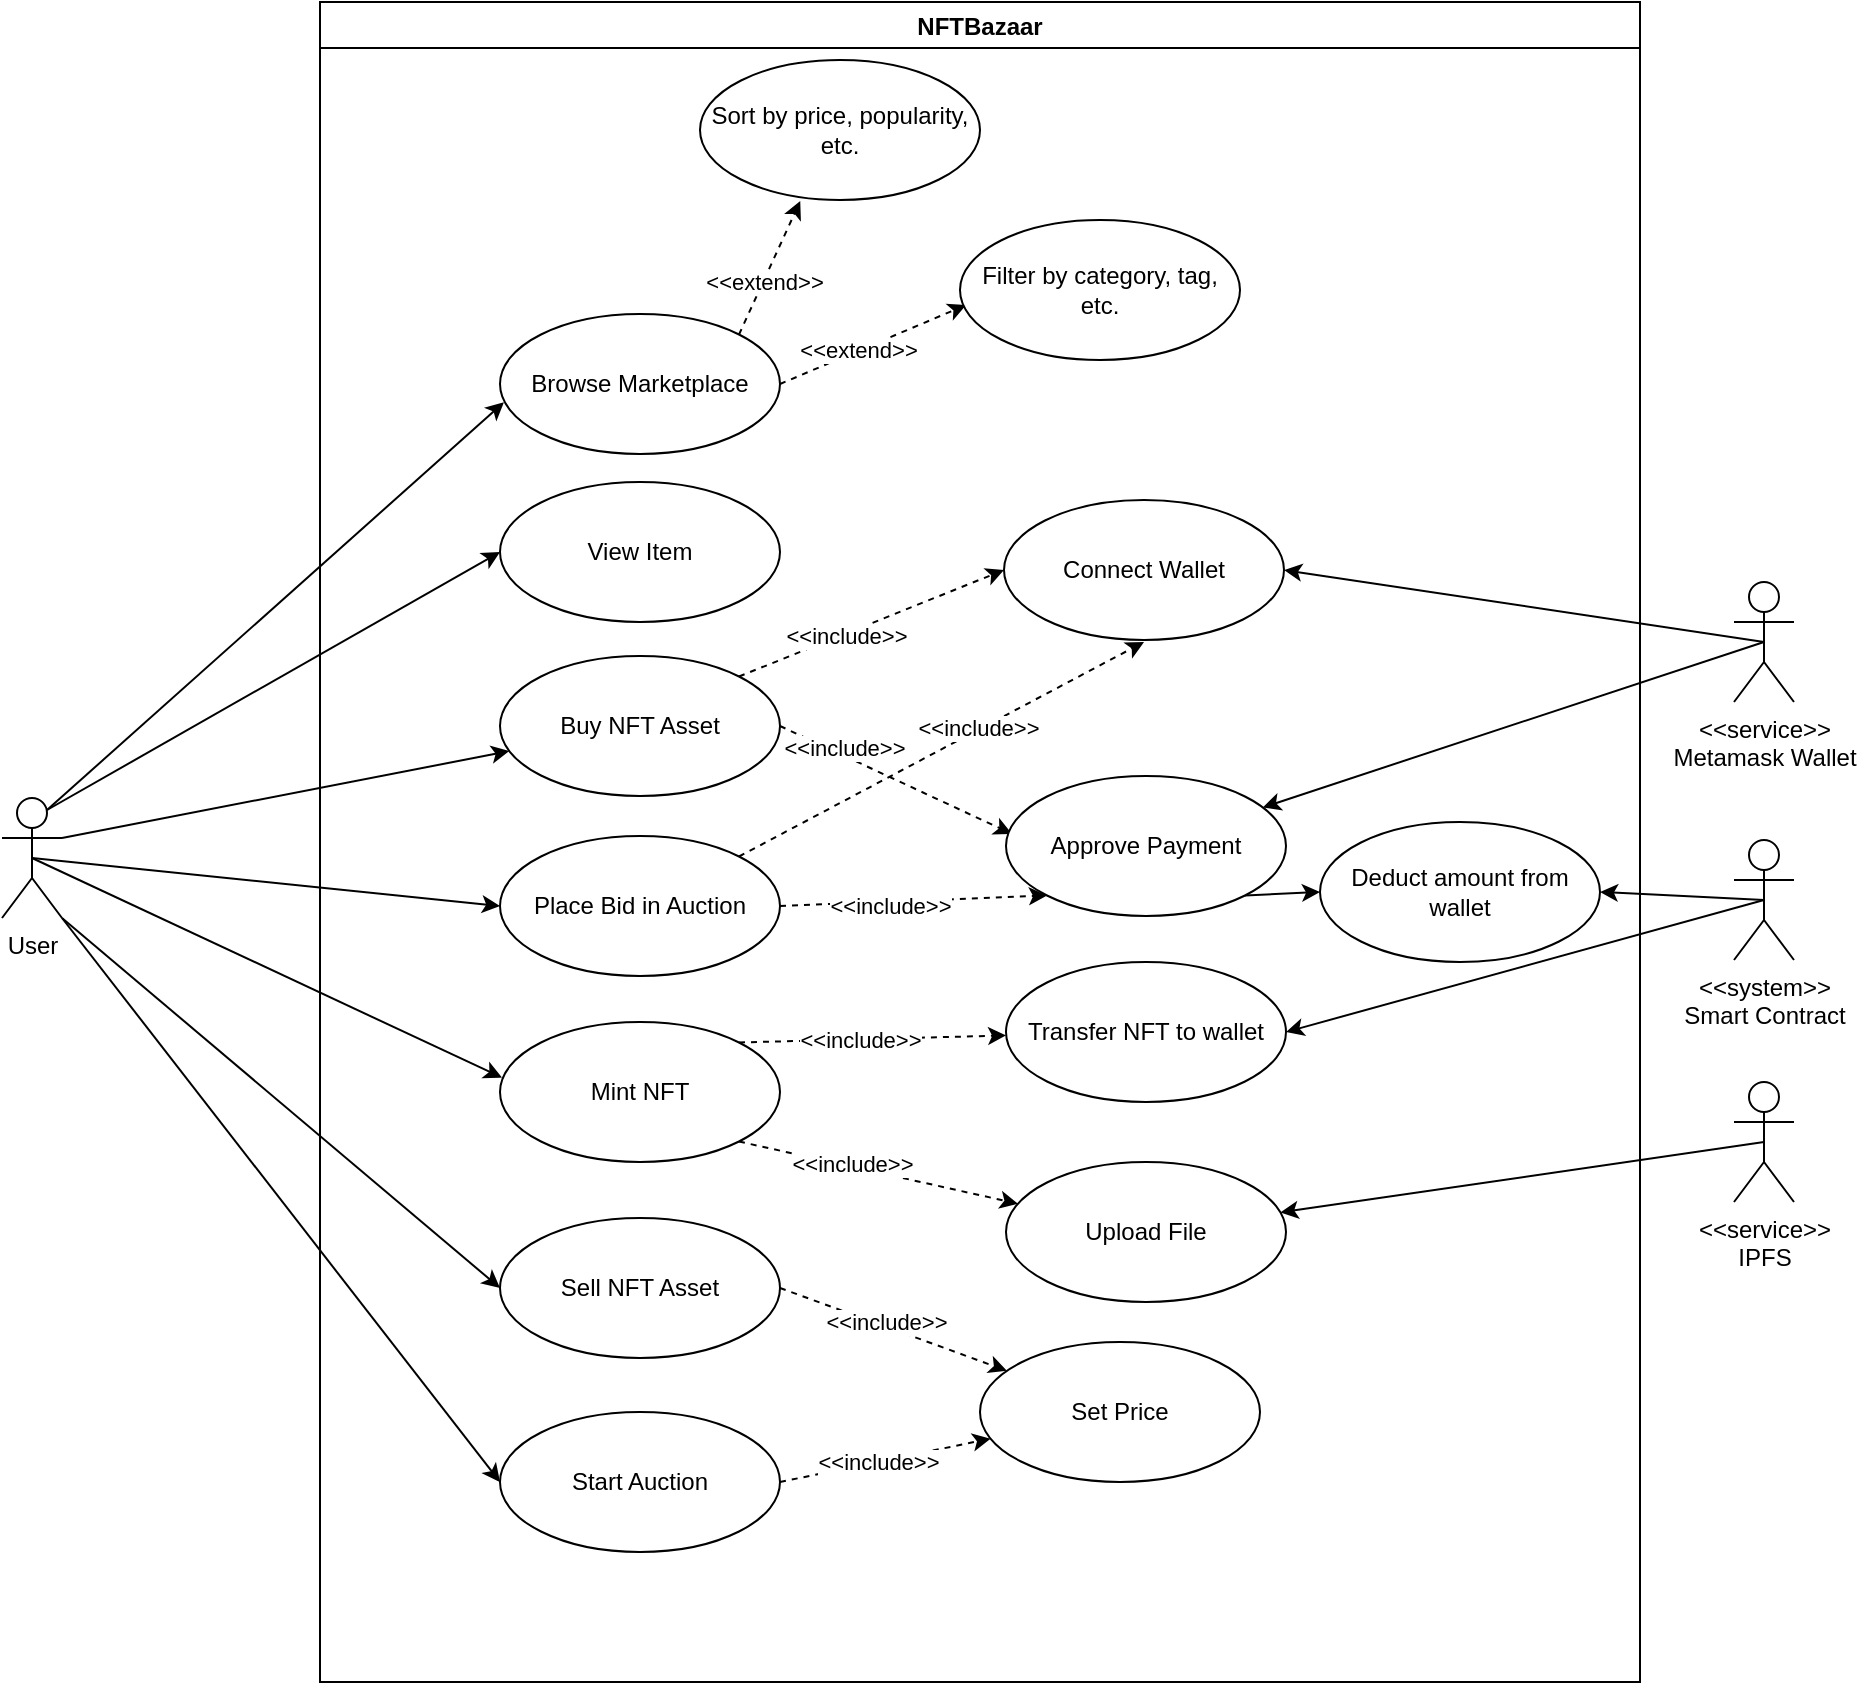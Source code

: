 <mxfile version="15.9.4" type="device"><diagram id="ZUVJdtW7D6BRaSPATXSW" name="Page-1"><mxGraphModel dx="944" dy="1666" grid="1" gridSize="10" guides="1" tooltips="1" connect="1" arrows="1" fold="1" page="1" pageScale="1" pageWidth="827" pageHeight="1169" math="0" shadow="0"><root><mxCell id="0"/><mxCell id="1" parent="0"/><mxCell id="5RRh2Slso_PDUm5_Fw-O-13" style="edgeStyle=none;rounded=0;orthogonalLoop=1;jettySize=auto;html=1;exitX=0.75;exitY=0.1;exitDx=0;exitDy=0;exitPerimeter=0;entryX=0.014;entryY=0.631;entryDx=0;entryDy=0;entryPerimeter=0;" edge="1" parent="1" source="5RRh2Slso_PDUm5_Fw-O-2" target="5RRh2Slso_PDUm5_Fw-O-6"><mxGeometry relative="1" as="geometry"/></mxCell><mxCell id="5RRh2Slso_PDUm5_Fw-O-14" style="edgeStyle=none;rounded=0;orthogonalLoop=1;jettySize=auto;html=1;exitX=1;exitY=0.333;exitDx=0;exitDy=0;exitPerimeter=0;" edge="1" parent="1" source="5RRh2Slso_PDUm5_Fw-O-2" target="5RRh2Slso_PDUm5_Fw-O-9"><mxGeometry relative="1" as="geometry"/></mxCell><mxCell id="5RRh2Slso_PDUm5_Fw-O-15" style="edgeStyle=none;rounded=0;orthogonalLoop=1;jettySize=auto;html=1;exitX=0.5;exitY=0.5;exitDx=0;exitDy=0;exitPerimeter=0;entryX=0;entryY=0.5;entryDx=0;entryDy=0;" edge="1" parent="1" source="5RRh2Slso_PDUm5_Fw-O-2" target="5RRh2Slso_PDUm5_Fw-O-10"><mxGeometry relative="1" as="geometry"/></mxCell><mxCell id="5RRh2Slso_PDUm5_Fw-O-40" style="edgeStyle=none;rounded=0;orthogonalLoop=1;jettySize=auto;html=1;exitX=0.75;exitY=0.1;exitDx=0;exitDy=0;exitPerimeter=0;entryX=0;entryY=0.5;entryDx=0;entryDy=0;" edge="1" parent="1" source="5RRh2Slso_PDUm5_Fw-O-2" target="5RRh2Slso_PDUm5_Fw-O-39"><mxGeometry relative="1" as="geometry"/></mxCell><mxCell id="5RRh2Slso_PDUm5_Fw-O-47" style="edgeStyle=none;rounded=0;orthogonalLoop=1;jettySize=auto;html=1;exitX=0.5;exitY=0.5;exitDx=0;exitDy=0;exitPerimeter=0;entryX=0.007;entryY=0.397;entryDx=0;entryDy=0;entryPerimeter=0;" edge="1" parent="1" source="5RRh2Slso_PDUm5_Fw-O-2" target="5RRh2Slso_PDUm5_Fw-O-46"><mxGeometry relative="1" as="geometry"/></mxCell><mxCell id="5RRh2Slso_PDUm5_Fw-O-48" style="edgeStyle=none;rounded=0;orthogonalLoop=1;jettySize=auto;html=1;exitX=1;exitY=1;exitDx=0;exitDy=0;exitPerimeter=0;entryX=0;entryY=0.5;entryDx=0;entryDy=0;" edge="1" parent="1" source="5RRh2Slso_PDUm5_Fw-O-2" target="5RRh2Slso_PDUm5_Fw-O-11"><mxGeometry relative="1" as="geometry"/></mxCell><mxCell id="5RRh2Slso_PDUm5_Fw-O-62" style="edgeStyle=none;rounded=0;orthogonalLoop=1;jettySize=auto;html=1;exitX=1;exitY=1;exitDx=0;exitDy=0;exitPerimeter=0;entryX=0;entryY=0.5;entryDx=0;entryDy=0;" edge="1" parent="1" source="5RRh2Slso_PDUm5_Fw-O-2" target="5RRh2Slso_PDUm5_Fw-O-59"><mxGeometry relative="1" as="geometry"/></mxCell><mxCell id="5RRh2Slso_PDUm5_Fw-O-2" value="User" style="shape=umlActor;verticalLabelPosition=bottom;verticalAlign=top;html=1;outlineConnect=0;" vertex="1" parent="1"><mxGeometry x="121" y="278" width="30" height="60" as="geometry"/></mxCell><mxCell id="5RRh2Slso_PDUm5_Fw-O-3" value="NFTBazaar" style="swimlane;" vertex="1" parent="1"><mxGeometry x="280" y="-120" width="660" height="840" as="geometry"/></mxCell><mxCell id="5RRh2Slso_PDUm5_Fw-O-31" style="edgeStyle=none;rounded=0;orthogonalLoop=1;jettySize=auto;html=1;exitX=1;exitY=0;exitDx=0;exitDy=0;entryX=0.358;entryY=1.008;entryDx=0;entryDy=0;entryPerimeter=0;dashed=1;" edge="1" parent="5RRh2Slso_PDUm5_Fw-O-3" source="5RRh2Slso_PDUm5_Fw-O-6" target="5RRh2Slso_PDUm5_Fw-O-29"><mxGeometry relative="1" as="geometry"/></mxCell><mxCell id="5RRh2Slso_PDUm5_Fw-O-32" value="&amp;lt;&amp;lt;extend&amp;gt;&amp;gt;" style="edgeLabel;html=1;align=center;verticalAlign=middle;resizable=0;points=[];" vertex="1" connectable="0" parent="5RRh2Slso_PDUm5_Fw-O-31"><mxGeometry x="-0.194" relative="1" as="geometry"><mxPoint as="offset"/></mxGeometry></mxCell><mxCell id="5RRh2Slso_PDUm5_Fw-O-33" style="edgeStyle=none;rounded=0;orthogonalLoop=1;jettySize=auto;html=1;exitX=1;exitY=0.5;exitDx=0;exitDy=0;entryX=0.022;entryY=0.607;entryDx=0;entryDy=0;entryPerimeter=0;dashed=1;" edge="1" parent="5RRh2Slso_PDUm5_Fw-O-3" source="5RRh2Slso_PDUm5_Fw-O-6" target="5RRh2Slso_PDUm5_Fw-O-30"><mxGeometry relative="1" as="geometry"/></mxCell><mxCell id="5RRh2Slso_PDUm5_Fw-O-34" value="&amp;lt;&amp;lt;extend&amp;gt;&amp;gt;" style="edgeLabel;html=1;align=center;verticalAlign=middle;resizable=0;points=[];" vertex="1" connectable="0" parent="5RRh2Slso_PDUm5_Fw-O-33"><mxGeometry x="-0.161" y="1" relative="1" as="geometry"><mxPoint as="offset"/></mxGeometry></mxCell><mxCell id="5RRh2Slso_PDUm5_Fw-O-6" value="Browse Marketplace" style="ellipse;whiteSpace=wrap;html=1;" vertex="1" parent="5RRh2Slso_PDUm5_Fw-O-3"><mxGeometry x="90" y="156" width="140" height="70" as="geometry"/></mxCell><mxCell id="5RRh2Slso_PDUm5_Fw-O-21" style="edgeStyle=none;rounded=0;orthogonalLoop=1;jettySize=auto;html=1;exitX=1;exitY=0.5;exitDx=0;exitDy=0;entryX=0.021;entryY=0.413;entryDx=0;entryDy=0;entryPerimeter=0;dashed=1;" edge="1" parent="5RRh2Slso_PDUm5_Fw-O-3" target="5RRh2Slso_PDUm5_Fw-O-20"><mxGeometry relative="1" as="geometry"><mxPoint x="230.0" y="362" as="sourcePoint"/><mxPoint x="319.94" y="407.02" as="targetPoint"/></mxGeometry></mxCell><mxCell id="5RRh2Slso_PDUm5_Fw-O-22" value="&amp;lt;&amp;lt;include&amp;gt;&amp;gt;" style="edgeLabel;html=1;align=center;verticalAlign=middle;resizable=0;points=[];" vertex="1" connectable="0" parent="5RRh2Slso_PDUm5_Fw-O-21"><mxGeometry x="-0.181" relative="1" as="geometry"><mxPoint x="-16" y="-11" as="offset"/></mxGeometry></mxCell><mxCell id="5RRh2Slso_PDUm5_Fw-O-26" style="edgeStyle=none;rounded=0;orthogonalLoop=1;jettySize=auto;html=1;exitX=1;exitY=0;exitDx=0;exitDy=0;entryX=0;entryY=0.5;entryDx=0;entryDy=0;dashed=1;" edge="1" parent="5RRh2Slso_PDUm5_Fw-O-3" source="5RRh2Slso_PDUm5_Fw-O-9" target="5RRh2Slso_PDUm5_Fw-O-25"><mxGeometry relative="1" as="geometry"/></mxCell><mxCell id="5RRh2Slso_PDUm5_Fw-O-28" value="&amp;lt;&amp;lt;include&amp;gt;&amp;gt;" style="edgeLabel;html=1;align=center;verticalAlign=middle;resizable=0;points=[];" vertex="1" connectable="0" parent="5RRh2Slso_PDUm5_Fw-O-26"><mxGeometry x="-0.192" y="-1" relative="1" as="geometry"><mxPoint as="offset"/></mxGeometry></mxCell><mxCell id="5RRh2Slso_PDUm5_Fw-O-9" value="Buy NFT Asset" style="ellipse;whiteSpace=wrap;html=1;" vertex="1" parent="5RRh2Slso_PDUm5_Fw-O-3"><mxGeometry x="90" y="327" width="140" height="70" as="geometry"/></mxCell><mxCell id="5RRh2Slso_PDUm5_Fw-O-42" style="edgeStyle=none;rounded=0;orthogonalLoop=1;jettySize=auto;html=1;exitX=1;exitY=0;exitDx=0;exitDy=0;dashed=1;" edge="1" parent="5RRh2Slso_PDUm5_Fw-O-3" source="5RRh2Slso_PDUm5_Fw-O-10"><mxGeometry relative="1" as="geometry"><mxPoint x="412" y="320" as="targetPoint"/></mxGeometry></mxCell><mxCell id="5RRh2Slso_PDUm5_Fw-O-43" value="&amp;lt;&amp;lt;include&amp;gt;&amp;gt;" style="edgeLabel;html=1;align=center;verticalAlign=middle;resizable=0;points=[];" vertex="1" connectable="0" parent="5RRh2Slso_PDUm5_Fw-O-42"><mxGeometry x="0.184" y="1" relative="1" as="geometry"><mxPoint as="offset"/></mxGeometry></mxCell><mxCell id="5RRh2Slso_PDUm5_Fw-O-44" style="edgeStyle=none;rounded=0;orthogonalLoop=1;jettySize=auto;html=1;exitX=1;exitY=0.5;exitDx=0;exitDy=0;entryX=0;entryY=1;entryDx=0;entryDy=0;dashed=1;" edge="1" parent="5RRh2Slso_PDUm5_Fw-O-3" source="5RRh2Slso_PDUm5_Fw-O-10" target="5RRh2Slso_PDUm5_Fw-O-20"><mxGeometry relative="1" as="geometry"/></mxCell><mxCell id="5RRh2Slso_PDUm5_Fw-O-45" value="&amp;lt;&amp;lt;include&amp;gt;&amp;gt;" style="edgeLabel;html=1;align=center;verticalAlign=middle;resizable=0;points=[];" vertex="1" connectable="0" parent="5RRh2Slso_PDUm5_Fw-O-44"><mxGeometry x="-0.18" y="-2" relative="1" as="geometry"><mxPoint as="offset"/></mxGeometry></mxCell><mxCell id="5RRh2Slso_PDUm5_Fw-O-10" value="Place Bid in Auction" style="ellipse;whiteSpace=wrap;html=1;" vertex="1" parent="5RRh2Slso_PDUm5_Fw-O-3"><mxGeometry x="90" y="417" width="140" height="70" as="geometry"/></mxCell><mxCell id="5RRh2Slso_PDUm5_Fw-O-67" style="edgeStyle=none;rounded=0;orthogonalLoop=1;jettySize=auto;html=1;exitX=1;exitY=0.5;exitDx=0;exitDy=0;dashed=1;" edge="1" parent="5RRh2Slso_PDUm5_Fw-O-3" source="5RRh2Slso_PDUm5_Fw-O-11" target="5RRh2Slso_PDUm5_Fw-O-66"><mxGeometry relative="1" as="geometry"/></mxCell><mxCell id="5RRh2Slso_PDUm5_Fw-O-69" value="&amp;lt;&amp;lt;include&amp;gt;&amp;gt;" style="edgeLabel;html=1;align=center;verticalAlign=middle;resizable=0;points=[];" vertex="1" connectable="0" parent="5RRh2Slso_PDUm5_Fw-O-67"><mxGeometry x="-0.316" y="-1" relative="1" as="geometry"><mxPoint x="14" y="2" as="offset"/></mxGeometry></mxCell><mxCell id="5RRh2Slso_PDUm5_Fw-O-11" value="Sell NFT Asset" style="ellipse;whiteSpace=wrap;html=1;" vertex="1" parent="5RRh2Slso_PDUm5_Fw-O-3"><mxGeometry x="90" y="608" width="140" height="70" as="geometry"/></mxCell><mxCell id="5RRh2Slso_PDUm5_Fw-O-64" style="edgeStyle=none;rounded=0;orthogonalLoop=1;jettySize=auto;html=1;exitX=1;exitY=1;exitDx=0;exitDy=0;entryX=0;entryY=0.5;entryDx=0;entryDy=0;" edge="1" parent="5RRh2Slso_PDUm5_Fw-O-3" source="5RRh2Slso_PDUm5_Fw-O-20" target="5RRh2Slso_PDUm5_Fw-O-63"><mxGeometry relative="1" as="geometry"/></mxCell><mxCell id="5RRh2Slso_PDUm5_Fw-O-20" value="Approve Payment" style="ellipse;whiteSpace=wrap;html=1;" vertex="1" parent="5RRh2Slso_PDUm5_Fw-O-3"><mxGeometry x="343" y="387" width="140" height="70" as="geometry"/></mxCell><mxCell id="5RRh2Slso_PDUm5_Fw-O-25" value="Connect Wallet" style="ellipse;whiteSpace=wrap;html=1;" vertex="1" parent="5RRh2Slso_PDUm5_Fw-O-3"><mxGeometry x="342" y="249" width="140" height="70" as="geometry"/></mxCell><mxCell id="5RRh2Slso_PDUm5_Fw-O-29" value="Sort by price, popularity, etc." style="ellipse;whiteSpace=wrap;html=1;" vertex="1" parent="5RRh2Slso_PDUm5_Fw-O-3"><mxGeometry x="190" y="29" width="140" height="70" as="geometry"/></mxCell><mxCell id="5RRh2Slso_PDUm5_Fw-O-30" value="Filter by category, tag, etc." style="ellipse;whiteSpace=wrap;html=1;" vertex="1" parent="5RRh2Slso_PDUm5_Fw-O-3"><mxGeometry x="320" y="109" width="140" height="70" as="geometry"/></mxCell><mxCell id="5RRh2Slso_PDUm5_Fw-O-39" value="View Item" style="ellipse;whiteSpace=wrap;html=1;" vertex="1" parent="5RRh2Slso_PDUm5_Fw-O-3"><mxGeometry x="90" y="240" width="140" height="70" as="geometry"/></mxCell><mxCell id="5RRh2Slso_PDUm5_Fw-O-52" style="edgeStyle=none;rounded=0;orthogonalLoop=1;jettySize=auto;html=1;exitX=1;exitY=0;exitDx=0;exitDy=0;dashed=1;" edge="1" parent="5RRh2Slso_PDUm5_Fw-O-3" source="5RRh2Slso_PDUm5_Fw-O-46" target="5RRh2Slso_PDUm5_Fw-O-49"><mxGeometry relative="1" as="geometry"/></mxCell><mxCell id="5RRh2Slso_PDUm5_Fw-O-53" value="&amp;lt;&amp;lt;include&amp;gt;&amp;gt;" style="edgeLabel;html=1;align=center;verticalAlign=middle;resizable=0;points=[];" vertex="1" connectable="0" parent="5RRh2Slso_PDUm5_Fw-O-52"><mxGeometry x="-0.278" y="-2" relative="1" as="geometry"><mxPoint x="12" y="-2" as="offset"/></mxGeometry></mxCell><mxCell id="5RRh2Slso_PDUm5_Fw-O-55" style="edgeStyle=none;rounded=0;orthogonalLoop=1;jettySize=auto;html=1;exitX=1;exitY=1;exitDx=0;exitDy=0;dashed=1;" edge="1" parent="5RRh2Slso_PDUm5_Fw-O-3" source="5RRh2Slso_PDUm5_Fw-O-46" target="5RRh2Slso_PDUm5_Fw-O-54"><mxGeometry relative="1" as="geometry"/></mxCell><mxCell id="5RRh2Slso_PDUm5_Fw-O-57" value="&amp;lt;&amp;lt;include&amp;gt;&amp;gt;" style="edgeLabel;html=1;align=center;verticalAlign=middle;resizable=0;points=[];" vertex="1" connectable="0" parent="5RRh2Slso_PDUm5_Fw-O-55"><mxGeometry x="-0.196" y="2" relative="1" as="geometry"><mxPoint as="offset"/></mxGeometry></mxCell><mxCell id="5RRh2Slso_PDUm5_Fw-O-46" value="Mint NFT" style="ellipse;whiteSpace=wrap;html=1;" vertex="1" parent="5RRh2Slso_PDUm5_Fw-O-3"><mxGeometry x="90" y="510" width="140" height="70" as="geometry"/></mxCell><mxCell id="5RRh2Slso_PDUm5_Fw-O-49" value="Transfer NFT to wallet" style="ellipse;whiteSpace=wrap;html=1;" vertex="1" parent="5RRh2Slso_PDUm5_Fw-O-3"><mxGeometry x="343" y="480" width="140" height="70" as="geometry"/></mxCell><mxCell id="5RRh2Slso_PDUm5_Fw-O-54" value="Upload File" style="ellipse;whiteSpace=wrap;html=1;" vertex="1" parent="5RRh2Slso_PDUm5_Fw-O-3"><mxGeometry x="343" y="580" width="140" height="70" as="geometry"/></mxCell><mxCell id="5RRh2Slso_PDUm5_Fw-O-68" style="edgeStyle=none;rounded=0;orthogonalLoop=1;jettySize=auto;html=1;exitX=1;exitY=0.5;exitDx=0;exitDy=0;dashed=1;" edge="1" parent="5RRh2Slso_PDUm5_Fw-O-3" source="5RRh2Slso_PDUm5_Fw-O-59" target="5RRh2Slso_PDUm5_Fw-O-66"><mxGeometry relative="1" as="geometry"/></mxCell><mxCell id="5RRh2Slso_PDUm5_Fw-O-70" value="&amp;lt;&amp;lt;include&amp;gt;&amp;gt;" style="edgeLabel;html=1;align=center;verticalAlign=middle;resizable=0;points=[];" vertex="1" connectable="0" parent="5RRh2Slso_PDUm5_Fw-O-68"><mxGeometry x="-0.438" y="-1" relative="1" as="geometry"><mxPoint x="19" y="-5" as="offset"/></mxGeometry></mxCell><mxCell id="5RRh2Slso_PDUm5_Fw-O-59" value="Start Auction" style="ellipse;whiteSpace=wrap;html=1;" vertex="1" parent="5RRh2Slso_PDUm5_Fw-O-3"><mxGeometry x="90" y="705" width="140" height="70" as="geometry"/></mxCell><mxCell id="5RRh2Slso_PDUm5_Fw-O-63" value="Deduct amount from wallet" style="ellipse;whiteSpace=wrap;html=1;" vertex="1" parent="5RRh2Slso_PDUm5_Fw-O-3"><mxGeometry x="500" y="410" width="140" height="70" as="geometry"/></mxCell><mxCell id="5RRh2Slso_PDUm5_Fw-O-66" value="Set Price" style="ellipse;whiteSpace=wrap;html=1;" vertex="1" parent="5RRh2Slso_PDUm5_Fw-O-3"><mxGeometry x="330" y="670" width="140" height="70" as="geometry"/></mxCell><mxCell id="5RRh2Slso_PDUm5_Fw-O-38" style="edgeStyle=none;rounded=0;orthogonalLoop=1;jettySize=auto;html=1;exitX=0.5;exitY=0.5;exitDx=0;exitDy=0;exitPerimeter=0;" edge="1" parent="1" source="5RRh2Slso_PDUm5_Fw-O-23" target="5RRh2Slso_PDUm5_Fw-O-20"><mxGeometry relative="1" as="geometry"/></mxCell><mxCell id="5RRh2Slso_PDUm5_Fw-O-41" style="edgeStyle=none;rounded=0;orthogonalLoop=1;jettySize=auto;html=1;entryX=1;entryY=0.5;entryDx=0;entryDy=0;exitX=0.5;exitY=0.5;exitDx=0;exitDy=0;exitPerimeter=0;" edge="1" parent="1" source="5RRh2Slso_PDUm5_Fw-O-23" target="5RRh2Slso_PDUm5_Fw-O-25"><mxGeometry relative="1" as="geometry"/></mxCell><mxCell id="5RRh2Slso_PDUm5_Fw-O-23" value="&amp;lt;&amp;lt;service&amp;gt;&amp;gt;&lt;br&gt;Metamask Wallet" style="shape=umlActor;verticalLabelPosition=bottom;verticalAlign=top;html=1;outlineConnect=0;" vertex="1" parent="1"><mxGeometry x="987" y="170" width="30" height="60" as="geometry"/></mxCell><mxCell id="5RRh2Slso_PDUm5_Fw-O-51" style="edgeStyle=none;rounded=0;orthogonalLoop=1;jettySize=auto;html=1;exitX=0.5;exitY=0.5;exitDx=0;exitDy=0;exitPerimeter=0;entryX=1;entryY=0.5;entryDx=0;entryDy=0;" edge="1" parent="1" source="5RRh2Slso_PDUm5_Fw-O-50" target="5RRh2Slso_PDUm5_Fw-O-49"><mxGeometry relative="1" as="geometry"/></mxCell><mxCell id="5RRh2Slso_PDUm5_Fw-O-65" style="edgeStyle=none;rounded=0;orthogonalLoop=1;jettySize=auto;html=1;exitX=0.5;exitY=0.5;exitDx=0;exitDy=0;exitPerimeter=0;entryX=1;entryY=0.5;entryDx=0;entryDy=0;" edge="1" parent="1" source="5RRh2Slso_PDUm5_Fw-O-50" target="5RRh2Slso_PDUm5_Fw-O-63"><mxGeometry relative="1" as="geometry"/></mxCell><mxCell id="5RRh2Slso_PDUm5_Fw-O-50" value="&amp;lt;&amp;lt;system&amp;gt;&amp;gt;&lt;br&gt;Smart Contract" style="shape=umlActor;verticalLabelPosition=bottom;verticalAlign=top;html=1;outlineConnect=0;" vertex="1" parent="1"><mxGeometry x="987" y="299" width="30" height="60" as="geometry"/></mxCell><mxCell id="5RRh2Slso_PDUm5_Fw-O-58" style="edgeStyle=none;rounded=0;orthogonalLoop=1;jettySize=auto;html=1;exitX=0.5;exitY=0.5;exitDx=0;exitDy=0;exitPerimeter=0;" edge="1" parent="1" source="5RRh2Slso_PDUm5_Fw-O-56" target="5RRh2Slso_PDUm5_Fw-O-54"><mxGeometry relative="1" as="geometry"/></mxCell><mxCell id="5RRh2Slso_PDUm5_Fw-O-56" value="&amp;lt;&amp;lt;service&amp;gt;&amp;gt;&lt;br&gt;IPFS" style="shape=umlActor;verticalLabelPosition=bottom;verticalAlign=top;html=1;outlineConnect=0;" vertex="1" parent="1"><mxGeometry x="987" y="420" width="30" height="60" as="geometry"/></mxCell></root></mxGraphModel></diagram></mxfile>